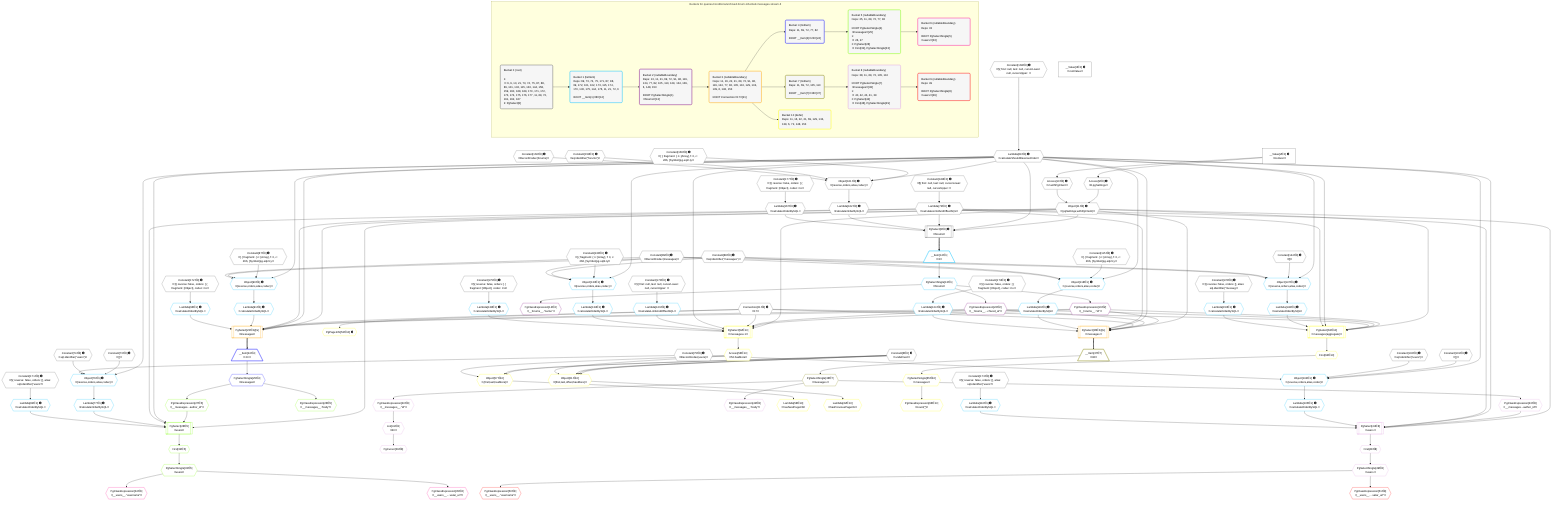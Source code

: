 %%{init: {'themeVariables': { 'fontSize': '12px'}}}%%
graph TD
    classDef path fill:#eee,stroke:#000,color:#000
    classDef plan fill:#fff,stroke-width:1px,color:#000
    classDef itemplan fill:#fff,stroke-width:2px,color:#000
    classDef unbatchedplan fill:#dff,stroke-width:1px,color:#000
    classDef sideeffectplan fill:#fcc,stroke-width:2px,color:#000
    classDef bucket fill:#f6f6f6,color:#000,stroke-width:2px,text-align:left


    %% plan dependencies
    PgSelect8[["PgSelect[8∈0] ➊<br />ᐸforumsᐳ"]]:::plan
    Object11{{"Object[11∈0] ➊<br />ᐸ{pgSettings,withPgClient}ᐳ"}}:::plan
    Lambda69{{"Lambda[69∈0] ➊<br />ᐸcalculateShouldReverseOrderᐳ"}}:::plan
    Lambda72{{"Lambda[72∈0] ➊<br />ᐸcalculateLimitAndOffsetSQLᐳ"}}:::plan
    Lambda162{{"Lambda[162∈0] ➊<br />ᐸcalculateOrderBySQLᐳ"}}:::plan
    Lambda167{{"Lambda[167∈0] ➊<br />ᐸcalculateOrderBySQLᐳ"}}:::plan
    Object11 & Lambda69 & Lambda72 & Lambda162 & Lambda167 --> PgSelect8
    Object161{{"Object[161∈0] ➊<br />ᐸ{reverse,orders,alias,codec}ᐳ"}}:::plan
    Constant158{{"Constant[158∈0] ➊<br />ᐸ[ { fragment: { n: [Array], f: 0, c: 266, [Symbol(pg-sql2-tyᐳ"}}:::plan
    Constant159{{"Constant[159∈0] ➊<br />ᐸsql.identifier(”forums”)ᐳ"}}:::plan
    Constant160{{"Constant[160∈0] ➊<br />ᐸRecordCodec(forums)ᐳ"}}:::plan
    Lambda69 & Constant158 & Constant159 & Constant160 --> Object161
    Access9{{"Access[9∈0] ➊<br />ᐸ2.pgSettingsᐳ"}}:::plan
    Access10{{"Access[10∈0] ➊<br />ᐸ2.withPgClientᐳ"}}:::plan
    Access9 & Access10 --> Object11
    __Value2["__Value[2∈0] ➊<br />ᐸcontextᐳ"]:::plan
    __Value2 --> Access9
    __Value2 --> Access10
    Constant168{{"Constant[168∈0] ➊<br />ᐸ§{ first: null, last: null, cursorLower: null, cursorUpper: ᐳ"}}:::plan
    Constant168 --> Lambda69
    Constant169{{"Constant[169∈0] ➊<br />ᐸ§{ first: null, last: null, cursorLower: null, cursorUpper: ᐳ"}}:::plan
    Constant169 --> Lambda72
    Object161 --> Lambda162
    Constant177{{"Constant[177∈0] ➊<br />ᐸ§{ reverse: false, orders: [ { fragment: [Object], codec: Coᐳ"}}:::plan
    Constant177 --> Lambda167
    __Value4["__Value[4∈0] ➊<br />ᐸrootValueᐳ"]:::plan
    Constant6{{"Constant[6∈0] ➊<br />ᐸundefinedᐳ"}}:::plan
    Connection21{{"Connection[21∈0] ➊<br />ᐸ17ᐳ"}}:::plan
    Constant73{{"Constant[73∈0] ➊<br />ᐸ[]ᐳ"}}:::plan
    Constant74{{"Constant[74∈0] ➊<br />ᐸsql.identifier(”users”)ᐳ"}}:::plan
    Constant75{{"Constant[75∈0] ➊<br />ᐸRecordCodec(users)ᐳ"}}:::plan
    Constant87{{"Constant[87∈0] ➊<br />ᐸ[ { fragment: { n: [Array], f: 0, c: 266, [Symbol(pg-sql2-tyᐳ"}}:::plan
    Constant88{{"Constant[88∈0] ➊<br />ᐸsql.identifier(”messages”)ᐳ"}}:::plan
    Constant89{{"Constant[89∈0] ➊<br />ᐸRecordCodec(messages)ᐳ"}}:::plan
    Constant101{{"Constant[101∈0] ➊<br />ᐸ[]ᐳ"}}:::plan
    Constant102{{"Constant[102∈0] ➊<br />ᐸsql.identifier(”users”)ᐳ"}}:::plan
    Constant115{{"Constant[115∈0] ➊<br />ᐸ[ { fragment: { n: [Array], f: 0, c: 266, [Symbol(pg-sql2-tyᐳ"}}:::plan
    Constant130{{"Constant[130∈0] ➊<br />ᐸ[ { fragment: { n: [Array], f: 0, c: 266, [Symbol(pg-sql2-tyᐳ"}}:::plan
    Constant144{{"Constant[144∈0] ➊<br />ᐸ[]ᐳ"}}:::plan
    Constant170{{"Constant[170∈0] ➊<br />ᐸ§{ first: null, last: null, cursorLower: null, cursorUpper: ᐳ"}}:::plan
    Constant171{{"Constant[171∈0] ➊<br />ᐸ§{ reverse: false, orders: [], alias: sql.identifier(”users”ᐳ"}}:::plan
    Constant172{{"Constant[172∈0] ➊<br />ᐸ§{ reverse: false, orders: [ { fragment: [Object], codec: Coᐳ"}}:::plan
    Constant173{{"Constant[173∈0] ➊<br />ᐸ§{ reverse: false, orders: [], alias: sql.identifier(”users”ᐳ"}}:::plan
    Constant174{{"Constant[174∈0] ➊<br />ᐸ§{ reverse: false, orders: [ { fragment: [Object], codec: Coᐳ"}}:::plan
    Constant175{{"Constant[175∈0] ➊<br />ᐸ§{ reverse: false, orders: [ { fragment: [Object], codec: Coᐳ"}}:::plan
    Constant176{{"Constant[176∈0] ➊<br />ᐸ§{ reverse: false, orders: [], alias: sql.identifier(”messagᐳ"}}:::plan
    Object76{{"Object[76∈1] ➊<br />ᐸ{reverse,orders,alias,codec}ᐳ"}}:::plan
    Lambda69 & Constant73 & Constant74 & Constant75 --> Object76
    Object90{{"Object[90∈1] ➊<br />ᐸ{reverse,orders,alias,codec}ᐳ"}}:::plan
    Lambda69 & Constant87 & Constant88 & Constant89 --> Object90
    Object104{{"Object[104∈1] ➊<br />ᐸ{reverse,orders,alias,codec}ᐳ"}}:::plan
    Lambda69 & Constant101 & Constant102 & Constant75 --> Object104
    Object118{{"Object[118∈1] ➊<br />ᐸ{reverse,orders,alias,codec}ᐳ"}}:::plan
    Lambda69 & Constant115 & Constant88 & Constant89 --> Object118
    Object133{{"Object[133∈1] ➊<br />ᐸ{reverse,orders,alias,codec}ᐳ"}}:::plan
    Lambda69 & Constant130 & Constant88 & Constant89 --> Object133
    Object147{{"Object[147∈1] ➊<br />ᐸ{reverse,orders,alias,codec}ᐳ"}}:::plan
    Lambda69 & Constant144 & Constant88 & Constant89 --> Object147
    __Item12[/"__Item[12∈1]<br />ᐸ8ᐳ"\]:::itemplan
    PgSelect8 ==> __Item12
    PgSelectSingle13{{"PgSelectSingle[13∈1]<br />ᐸforumsᐳ"}}:::plan
    __Item12 --> PgSelectSingle13
    Lambda77{{"Lambda[77∈1] ➊<br />ᐸcalculateOrderBySQLᐳ"}}:::plan
    Object76 --> Lambda77
    Lambda82{{"Lambda[82∈1] ➊<br />ᐸcalculateOrderBySQLᐳ"}}:::plan
    Constant171 --> Lambda82
    Lambda91{{"Lambda[91∈1] ➊<br />ᐸcalculateOrderBySQLᐳ"}}:::plan
    Object90 --> Lambda91
    Lambda96{{"Lambda[96∈1] ➊<br />ᐸcalculateOrderBySQLᐳ"}}:::plan
    Constant172 --> Lambda96
    Lambda105{{"Lambda[105∈1] ➊<br />ᐸcalculateOrderBySQLᐳ"}}:::plan
    Object104 --> Lambda105
    Lambda110{{"Lambda[110∈1] ➊<br />ᐸcalculateOrderBySQLᐳ"}}:::plan
    Constant173 --> Lambda110
    Lambda119{{"Lambda[119∈1] ➊<br />ᐸcalculateOrderBySQLᐳ"}}:::plan
    Object118 --> Lambda119
    Lambda124{{"Lambda[124∈1] ➊<br />ᐸcalculateOrderBySQLᐳ"}}:::plan
    Constant174 --> Lambda124
    Lambda129{{"Lambda[129∈1] ➊<br />ᐸcalculateLimitAndOffsetSQLᐳ"}}:::plan
    Constant170 --> Lambda129
    Lambda134{{"Lambda[134∈1] ➊<br />ᐸcalculateOrderBySQLᐳ"}}:::plan
    Object133 --> Lambda134
    Lambda139{{"Lambda[139∈1] ➊<br />ᐸcalculateOrderBySQLᐳ"}}:::plan
    Constant175 --> Lambda139
    Lambda148{{"Lambda[148∈1] ➊<br />ᐸcalculateOrderBySQLᐳ"}}:::plan
    Object147 --> Lambda148
    Lambda153{{"Lambda[153∈1] ➊<br />ᐸcalculateOrderBySQLᐳ"}}:::plan
    Constant176 --> Lambda153
    PgClassExpression14{{"PgClassExpression[14∈2]<br />ᐸ__forums__.”name”ᐳ"}}:::plan
    PgSelectSingle13 --> PgClassExpression14
    PgClassExpression16{{"PgClassExpression[16∈2]<br />ᐸ__forums__.”id”ᐳ"}}:::plan
    PgSelectSingle13 --> PgClassExpression16
    PgClassExpression22{{"PgClassExpression[22∈2]<br />ᐸ__forums__...chived_at”ᐳ"}}:::plan
    PgSelectSingle13 --> PgClassExpression22
    PgSelect23[["PgSelect[23∈3@s]<br />ᐸmessagesᐳ"]]:::plan
    Object11 & PgClassExpression16 & PgClassExpression22 & Connection21 & Lambda69 & Lambda72 & Lambda91 & Lambda96 --> PgSelect23
    PgSelect36[["PgSelect[36∈3@s]<br />ᐸmessagesᐳ"]]:::plan
    Object11 & PgClassExpression16 & PgClassExpression22 & Connection21 & Lambda69 & Lambda72 & Lambda119 & Lambda124 --> PgSelect36
    __Item24[/"__Item[24∈4]<br />ᐸ23ᐳ"\]:::itemplan
    PgSelect23 ==> __Item24
    PgSelectSingle25{{"PgSelectSingle[25∈4]<br />ᐸmessagesᐳ"}}:::plan
    __Item24 --> PgSelectSingle25
    PgSelect28[["PgSelect[28∈5]<br />ᐸusersᐳ"]]:::plan
    PgClassExpression27{{"PgClassExpression[27∈5]<br />ᐸ__messages...author_id”ᐳ"}}:::plan
    Object11 & PgClassExpression27 & Lambda69 & Lambda72 & Lambda77 & Lambda82 --> PgSelect28
    PgClassExpression26{{"PgClassExpression[26∈5]<br />ᐸ__messages__.”body”ᐳ"}}:::plan
    PgSelectSingle25 --> PgClassExpression26
    PgSelectSingle25 --> PgClassExpression27
    First32{{"First[32∈5]"}}:::plan
    PgSelect28 --> First32
    PgSelectSingle33{{"PgSelectSingle[33∈5]<br />ᐸusersᐳ"}}:::plan
    First32 --> PgSelectSingle33
    PgClassExpression34{{"PgClassExpression[34∈6]<br />ᐸ__users__.”username”ᐳ"}}:::plan
    PgSelectSingle33 --> PgClassExpression34
    PgClassExpression35{{"PgClassExpression[35∈6]<br />ᐸ__users__....vatar_url”ᐳ"}}:::plan
    PgSelectSingle33 --> PgClassExpression35
    __Item37[/"__Item[37∈7]<br />ᐸ36ᐳ"\]:::itemplan
    PgSelect36 ==> __Item37
    PgSelectSingle38{{"PgSelectSingle[38∈7]<br />ᐸmessagesᐳ"}}:::plan
    __Item37 --> PgSelectSingle38
    PgSelect44[["PgSelect[44∈8]<br />ᐸusersᐳ"]]:::plan
    PgClassExpression43{{"PgClassExpression[43∈8]<br />ᐸ__messages...author_id”ᐳ"}}:::plan
    Object11 & PgClassExpression43 & Lambda69 & Lambda72 & Lambda105 & Lambda110 --> PgSelect44
    PgCursor39{{"PgCursor[39∈8]"}}:::plan
    List41{{"List[41∈8]<br />ᐸ40ᐳ"}}:::plan
    List41 --> PgCursor39
    PgClassExpression40{{"PgClassExpression[40∈8]<br />ᐸ__messages__.”id”ᐳ"}}:::plan
    PgSelectSingle38 --> PgClassExpression40
    PgClassExpression40 --> List41
    PgClassExpression42{{"PgClassExpression[42∈8]<br />ᐸ__messages__.”body”ᐳ"}}:::plan
    PgSelectSingle38 --> PgClassExpression42
    PgSelectSingle38 --> PgClassExpression43
    First48{{"First[48∈8]"}}:::plan
    PgSelect44 --> First48
    PgSelectSingle49{{"PgSelectSingle[49∈8]<br />ᐸusersᐳ"}}:::plan
    First48 --> PgSelectSingle49
    PgClassExpression50{{"PgClassExpression[50∈9]<br />ᐸ__users__.”username”ᐳ"}}:::plan
    PgSelectSingle49 --> PgClassExpression50
    PgClassExpression51{{"PgClassExpression[51∈9]<br />ᐸ__users__....vatar_url”ᐳ"}}:::plan
    PgSelectSingle49 --> PgClassExpression51
    PgSelect52[["PgSelect[52∈10]<br />ᐸmessages+1ᐳ"]]:::plan
    Object11 & PgClassExpression16 & PgClassExpression22 & Connection21 & Lambda69 & Lambda129 & Lambda134 & Lambda139 --> PgSelect52
    PgSelect63[["PgSelect[63∈10]<br />ᐸmessages(aggregate)ᐳ"]]:::plan
    Object11 & PgClassExpression16 & PgClassExpression22 & Connection21 & Lambda69 & Lambda72 & Lambda148 & Lambda153 --> PgSelect63
    Object61{{"Object[61∈10]<br />ᐸ{first,last,offset,hasMore}ᐳ"}}:::plan
    Access56{{"Access[56∈10]<br />ᐸ52.hasMoreᐳ"}}:::plan
    Constant6 & Constant6 & Constant6 & Access56 --> Object61
    Object57{{"Object[57∈10]<br />ᐸ{first,last,hasMore}ᐳ"}}:::plan
    Constant6 & Constant6 & Access56 --> Object57
    PgPageInfo53{{"PgPageInfo[53∈10] ➊"}}:::plan
    Connection21 --> PgPageInfo53
    PgSelect52 --> Access56
    Lambda58{{"Lambda[58∈10]<br />ᐸhasNextPageCbᐳ"}}:::plan
    Object57 --> Lambda58
    Lambda62{{"Lambda[62∈10]<br />ᐸhasPreviousPageCbᐳ"}}:::plan
    Object61 --> Lambda62
    First64{{"First[64∈10]"}}:::plan
    PgSelect63 --> First64
    PgSelectSingle65{{"PgSelectSingle[65∈10]<br />ᐸmessagesᐳ"}}:::plan
    First64 --> PgSelectSingle65
    PgClassExpression66{{"PgClassExpression[66∈10]<br />ᐸcount(*)ᐳ"}}:::plan
    PgSelectSingle65 --> PgClassExpression66

    %% define steps

    subgraph "Buckets for queries/conditions/archived-forum-inherited-messages.stream-6"
    Bucket0("Bucket 0 (root)<br /><br />1: <br />ᐳ: 6, 9, 10, 21, 73, 74, 75, 87, 88, 89, 101, 102, 115, 130, 144, 158, 159, 160, 168, 169, 170, 171, 172, 173, 174, 175, 176, 177, 11, 69, 72, 161, 162, 167<br />2: PgSelect[8]"):::bucket
    classDef bucket0 stroke:#696969
    class Bucket0,__Value2,__Value4,Constant6,PgSelect8,Access9,Access10,Object11,Connection21,Lambda69,Lambda72,Constant73,Constant74,Constant75,Constant87,Constant88,Constant89,Constant101,Constant102,Constant115,Constant130,Constant144,Constant158,Constant159,Constant160,Object161,Lambda162,Lambda167,Constant168,Constant169,Constant170,Constant171,Constant172,Constant173,Constant174,Constant175,Constant176,Constant177 bucket0
    Bucket1("Bucket 1 (listItem)<br />Deps: 69, 73, 74, 75, 171, 87, 88, 89, 172, 101, 102, 173, 115, 174, 170, 130, 175, 144, 176, 11, 21, 72, 6<br /><br />ROOT __Item{1}ᐸ8ᐳ[12]"):::bucket
    classDef bucket1 stroke:#00bfff
    class Bucket1,__Item12,PgSelectSingle13,Object76,Lambda77,Lambda82,Object90,Lambda91,Lambda96,Object104,Lambda105,Lambda110,Object118,Lambda119,Lambda124,Lambda129,Object133,Lambda134,Lambda139,Object147,Lambda148,Lambda153 bucket1
    Bucket2("Bucket 2 (nullableBoundary)<br />Deps: 13, 11, 21, 69, 72, 91, 96, 119, 124, 77, 82, 105, 110, 129, 134, 139, 6, 148, 153<br /><br />ROOT PgSelectSingle{1}ᐸforumsᐳ[13]"):::bucket
    classDef bucket2 stroke:#7f007f
    class Bucket2,PgClassExpression14,PgClassExpression16,PgClassExpression22 bucket2
    Bucket3("Bucket 3 (nullableBoundary)<br />Deps: 11, 16, 22, 21, 69, 72, 91, 96, 119, 124, 77, 82, 105, 110, 129, 134, 139, 6, 148, 153<br /><br />ROOT Connectionᐸ17ᐳ[21]"):::bucket
    classDef bucket3 stroke:#ffa500
    class Bucket3,PgSelect23,PgSelect36 bucket3
    Bucket4("Bucket 4 (listItem)<br />Deps: 11, 69, 72, 77, 82<br /><br />ROOT __Item{4}ᐸ23ᐳ[24]"):::bucket
    classDef bucket4 stroke:#0000ff
    class Bucket4,__Item24,PgSelectSingle25 bucket4
    Bucket5("Bucket 5 (nullableBoundary)<br />Deps: 25, 11, 69, 72, 77, 82<br /><br />ROOT PgSelectSingle{4}ᐸmessagesᐳ[25]<br />1: <br />ᐳ: 26, 27<br />2: PgSelect[28]<br />ᐳ: First[32], PgSelectSingle[33]"):::bucket
    classDef bucket5 stroke:#7fff00
    class Bucket5,PgClassExpression26,PgClassExpression27,PgSelect28,First32,PgSelectSingle33 bucket5
    Bucket6("Bucket 6 (nullableBoundary)<br />Deps: 33<br /><br />ROOT PgSelectSingle{5}ᐸusersᐳ[33]"):::bucket
    classDef bucket6 stroke:#ff1493
    class Bucket6,PgClassExpression34,PgClassExpression35 bucket6
    Bucket7("Bucket 7 (listItem)<br />Deps: 11, 69, 72, 105, 110<br /><br />ROOT __Item{7}ᐸ36ᐳ[37]"):::bucket
    classDef bucket7 stroke:#808000
    class Bucket7,__Item37,PgSelectSingle38 bucket7
    Bucket8("Bucket 8 (nullableBoundary)<br />Deps: 38, 11, 69, 72, 105, 110<br /><br />ROOT PgSelectSingle{7}ᐸmessagesᐳ[38]<br />1: <br />ᐳ: 40, 42, 43, 41, 39<br />2: PgSelect[44]<br />ᐳ: First[48], PgSelectSingle[49]"):::bucket
    classDef bucket8 stroke:#dda0dd
    class Bucket8,PgCursor39,PgClassExpression40,List41,PgClassExpression42,PgClassExpression43,PgSelect44,First48,PgSelectSingle49 bucket8
    Bucket9("Bucket 9 (nullableBoundary)<br />Deps: 49<br /><br />ROOT PgSelectSingle{8}ᐸusersᐳ[49]"):::bucket
    classDef bucket9 stroke:#ff0000
    class Bucket9,PgClassExpression50,PgClassExpression51 bucket9
    Bucket10("Bucket 10 (defer)<br />Deps: 11, 16, 22, 21, 69, 129, 134, 139, 6, 72, 148, 153"):::bucket
    classDef bucket10 stroke:#ffff00
    class Bucket10,PgSelect52,PgPageInfo53,Access56,Object57,Lambda58,Object61,Lambda62,PgSelect63,First64,PgSelectSingle65,PgClassExpression66 bucket10
    Bucket0 --> Bucket1
    Bucket1 --> Bucket2
    Bucket2 --> Bucket3
    Bucket3 --> Bucket4 & Bucket7 & Bucket10
    Bucket4 --> Bucket5
    Bucket5 --> Bucket6
    Bucket7 --> Bucket8
    Bucket8 --> Bucket9
    end